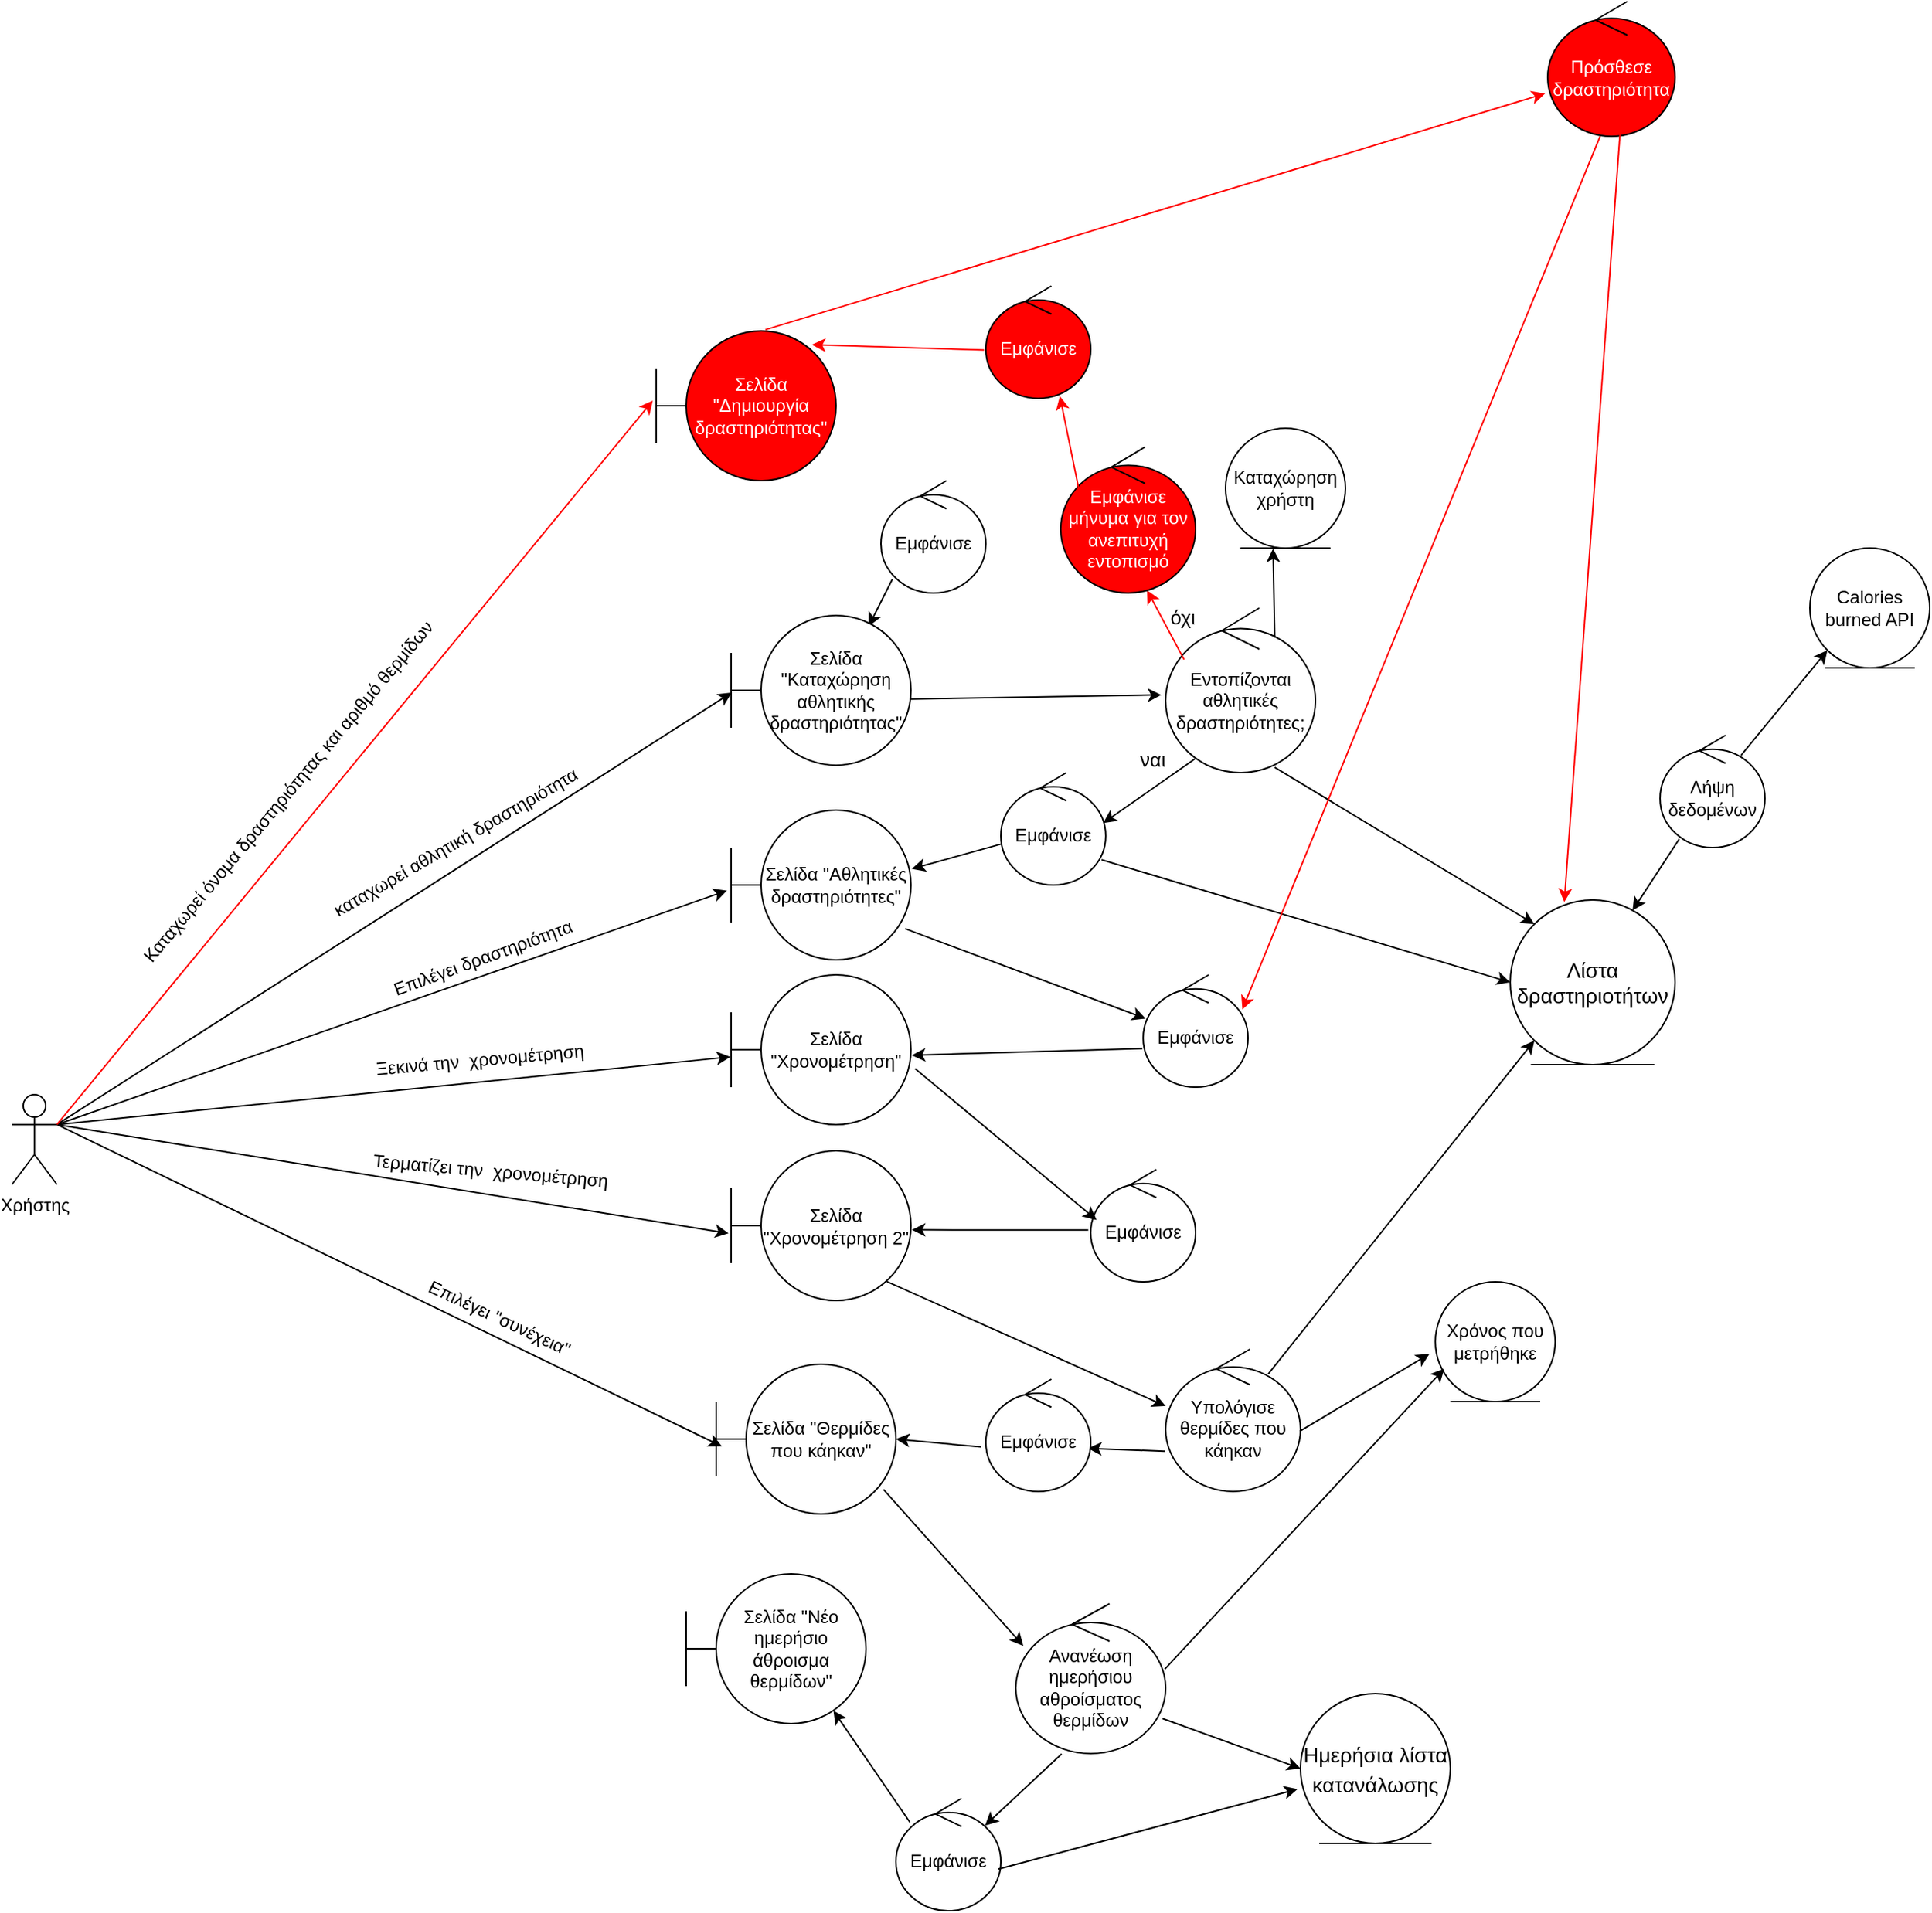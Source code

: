 <mxfile version="21.3.2">
  <diagram name="Σελίδα-1" id="WVEBd1sjFHavCeA0LY7U">
    <mxGraphModel dx="1687" dy="916" grid="1" gridSize="10" guides="1" tooltips="1" connect="1" arrows="1" fold="1" page="1" pageScale="1" pageWidth="1169" pageHeight="1654" math="0" shadow="0">
      <root>
        <mxCell id="0" />
        <mxCell id="1" parent="0" />
        <mxCell id="0PJVexgfUQqbQcvrqmtI-3" value="" style="edgeStyle=none;rounded=0;orthogonalLoop=1;jettySize=auto;html=1;entryX=0.003;entryY=0.515;entryDx=0;entryDy=0;entryPerimeter=0;exitX=1;exitY=0.333;exitDx=0;exitDy=0;exitPerimeter=0;" parent="1" source="0PJVexgfUQqbQcvrqmtI-11" target="03VLzebZlxG2TE9U5CC9-4" edge="1">
          <mxGeometry relative="1" as="geometry">
            <mxPoint x="1212" y="651.23" as="sourcePoint" />
            <mxPoint x="662" y="570" as="targetPoint" />
          </mxGeometry>
        </mxCell>
        <mxCell id="0PJVexgfUQqbQcvrqmtI-11" value="Χρήστης" style="shape=umlActor;verticalLabelPosition=bottom;verticalAlign=top;html=1;outlineConnect=0;" parent="1" vertex="1">
          <mxGeometry x="230" y="850" width="30" height="60" as="geometry" />
        </mxCell>
        <mxCell id="03VLzebZlxG2TE9U5CC9-1" value="Εμφάνισε" style="ellipse;shape=umlControl;whiteSpace=wrap;html=1;strokeColor=#000000;" vertex="1" parent="1">
          <mxGeometry x="810" y="440" width="70" height="75" as="geometry" />
        </mxCell>
        <mxCell id="03VLzebZlxG2TE9U5CC9-3" value="" style="edgeStyle=none;rounded=0;orthogonalLoop=1;jettySize=auto;html=1;exitX=0.108;exitY=0.878;exitDx=0;exitDy=0;exitPerimeter=0;entryX=0.765;entryY=0.072;entryDx=0;entryDy=0;entryPerimeter=0;" edge="1" parent="1" source="03VLzebZlxG2TE9U5CC9-1" target="03VLzebZlxG2TE9U5CC9-4">
          <mxGeometry relative="1" as="geometry">
            <mxPoint x="594" y="510" as="sourcePoint" />
            <mxPoint x="760" y="470" as="targetPoint" />
          </mxGeometry>
        </mxCell>
        <mxCell id="03VLzebZlxG2TE9U5CC9-4" value="&lt;font&gt;Σελίδα &quot;Καταχώρηση αθλητικής δραστηριότητας&quot;&lt;/font&gt;" style="shape=umlBoundary;whiteSpace=wrap;html=1;strokeColor=#000000;fontColor=#000000;" vertex="1" parent="1">
          <mxGeometry x="710" y="530" width="120" height="100" as="geometry" />
        </mxCell>
        <mxCell id="03VLzebZlxG2TE9U5CC9-7" value="καταχωρεί αθλητική δραστηριότητα" style="edgeLabel;html=1;align=center;verticalAlign=middle;resizable=0;points=[];fontSize=12;rotation=-30;" vertex="1" connectable="0" parent="1">
          <mxGeometry x="530.001" y="672.499" as="geometry">
            <mxPoint x="-9" y="6" as="offset" />
          </mxGeometry>
        </mxCell>
        <mxCell id="03VLzebZlxG2TE9U5CC9-8" value="" style="edgeStyle=none;rounded=0;orthogonalLoop=1;jettySize=auto;html=1;exitX=0.995;exitY=0.559;exitDx=0;exitDy=0;exitPerimeter=0;entryX=-0.028;entryY=0.528;entryDx=0;entryDy=0;entryPerimeter=0;" edge="1" parent="1" source="03VLzebZlxG2TE9U5CC9-4" target="03VLzebZlxG2TE9U5CC9-9">
          <mxGeometry relative="1" as="geometry">
            <mxPoint x="788" y="315" as="sourcePoint" />
            <mxPoint x="990" y="586" as="targetPoint" />
          </mxGeometry>
        </mxCell>
        <mxCell id="03VLzebZlxG2TE9U5CC9-9" value="Εντοπίζονται αθλητικές δραστηριότητες;" style="ellipse;shape=umlControl;whiteSpace=wrap;html=1;strokeColor=#000000;" vertex="1" parent="1">
          <mxGeometry x="1000" y="525" width="100" height="110" as="geometry" />
        </mxCell>
        <mxCell id="03VLzebZlxG2TE9U5CC9-10" value="" style="edgeStyle=none;rounded=0;orthogonalLoop=1;jettySize=auto;html=1;exitX=0.728;exitY=0.968;exitDx=0;exitDy=0;exitPerimeter=0;entryX=0;entryY=0;entryDx=0;entryDy=0;" edge="1" parent="1" source="03VLzebZlxG2TE9U5CC9-9" target="03VLzebZlxG2TE9U5CC9-75">
          <mxGeometry relative="1" as="geometry">
            <mxPoint x="900" y="393" as="sourcePoint" />
            <mxPoint x="1230" y="730" as="targetPoint" />
          </mxGeometry>
        </mxCell>
        <mxCell id="03VLzebZlxG2TE9U5CC9-11" value="Calories burned API" style="ellipse;shape=umlEntity;whiteSpace=wrap;html=1;" vertex="1" parent="1">
          <mxGeometry x="1430" y="485" width="80" height="80" as="geometry" />
        </mxCell>
        <mxCell id="03VLzebZlxG2TE9U5CC9-12" value="" style="edgeStyle=none;rounded=0;orthogonalLoop=1;jettySize=auto;html=1;exitX=0.728;exitY=0.18;exitDx=0;exitDy=0;exitPerimeter=0;entryX=0.396;entryY=1.004;entryDx=0;entryDy=0;entryPerimeter=0;" edge="1" parent="1" source="03VLzebZlxG2TE9U5CC9-9" target="03VLzebZlxG2TE9U5CC9-13">
          <mxGeometry relative="1" as="geometry">
            <mxPoint x="1035" y="553" as="sourcePoint" />
            <mxPoint x="1110" y="450" as="targetPoint" />
          </mxGeometry>
        </mxCell>
        <mxCell id="03VLzebZlxG2TE9U5CC9-13" value="Καταχώρηση χρήστη" style="ellipse;shape=umlEntity;whiteSpace=wrap;html=1;" vertex="1" parent="1">
          <mxGeometry x="1040" y="405" width="80" height="80" as="geometry" />
        </mxCell>
        <mxCell id="03VLzebZlxG2TE9U5CC9-14" value="" style="edgeStyle=none;rounded=0;orthogonalLoop=1;jettySize=auto;html=1;exitX=0.194;exitY=0.917;exitDx=0;exitDy=0;exitPerimeter=0;entryX=0.976;entryY=0.449;entryDx=0;entryDy=0;entryPerimeter=0;" edge="1" parent="1" source="03VLzebZlxG2TE9U5CC9-9" target="03VLzebZlxG2TE9U5CC9-16">
          <mxGeometry relative="1" as="geometry">
            <mxPoint x="1104" y="575" as="sourcePoint" />
            <mxPoint x="960" y="680" as="targetPoint" />
          </mxGeometry>
        </mxCell>
        <mxCell id="03VLzebZlxG2TE9U5CC9-15" value="ναι&lt;br style=&quot;font-size: 13px;&quot;&gt;" style="edgeLabel;html=1;align=center;verticalAlign=middle;resizable=0;points=[];fontSize=13;" vertex="1" connectable="0" parent="1">
          <mxGeometry x="1000.001" y="619.999" as="geometry">
            <mxPoint x="-9" y="6" as="offset" />
          </mxGeometry>
        </mxCell>
        <mxCell id="03VLzebZlxG2TE9U5CC9-16" value="Εμφάνισε" style="ellipse;shape=umlControl;whiteSpace=wrap;html=1;strokeColor=#000000;" vertex="1" parent="1">
          <mxGeometry x="890" y="635" width="70" height="75" as="geometry" />
        </mxCell>
        <mxCell id="03VLzebZlxG2TE9U5CC9-17" value="&lt;font&gt;Σελίδα &quot;Αθλητικές δραστηριότητες&quot;&lt;/font&gt;" style="shape=umlBoundary;whiteSpace=wrap;html=1;strokeColor=#000000;fontColor=#000000;" vertex="1" parent="1">
          <mxGeometry x="710" y="660" width="120" height="100" as="geometry" />
        </mxCell>
        <mxCell id="03VLzebZlxG2TE9U5CC9-18" value="" style="edgeStyle=none;rounded=0;orthogonalLoop=1;jettySize=auto;html=1;exitX=0.008;exitY=0.634;exitDx=0;exitDy=0;exitPerimeter=0;entryX=1.005;entryY=0.392;entryDx=0;entryDy=0;entryPerimeter=0;" edge="1" parent="1" source="03VLzebZlxG2TE9U5CC9-16" target="03VLzebZlxG2TE9U5CC9-17">
          <mxGeometry relative="1" as="geometry">
            <mxPoint x="870" y="730" as="sourcePoint" />
            <mxPoint x="834" y="712" as="targetPoint" />
          </mxGeometry>
        </mxCell>
        <mxCell id="03VLzebZlxG2TE9U5CC9-19" value="" style="edgeStyle=none;rounded=0;orthogonalLoop=1;jettySize=auto;html=1;exitX=0.96;exitY=0.775;exitDx=0;exitDy=0;exitPerimeter=0;entryX=0;entryY=0.5;entryDx=0;entryDy=0;" edge="1" parent="1" source="03VLzebZlxG2TE9U5CC9-16" target="03VLzebZlxG2TE9U5CC9-75">
          <mxGeometry relative="1" as="geometry">
            <mxPoint x="913" y="698" as="sourcePoint" />
            <mxPoint x="1210" y="760" as="targetPoint" />
          </mxGeometry>
        </mxCell>
        <mxCell id="03VLzebZlxG2TE9U5CC9-20" value="" style="edgeStyle=none;rounded=0;orthogonalLoop=1;jettySize=auto;html=1;entryX=-0.023;entryY=0.537;entryDx=0;entryDy=0;entryPerimeter=0;exitX=1;exitY=0.333;exitDx=0;exitDy=0;exitPerimeter=0;" edge="1" parent="1" source="0PJVexgfUQqbQcvrqmtI-11" target="03VLzebZlxG2TE9U5CC9-17">
          <mxGeometry relative="1" as="geometry">
            <mxPoint x="500" y="590" as="sourcePoint" />
            <mxPoint x="720" y="592" as="targetPoint" />
          </mxGeometry>
        </mxCell>
        <mxCell id="03VLzebZlxG2TE9U5CC9-21" value="Επιλέγει δραστηριότητα" style="edgeLabel;html=1;align=center;verticalAlign=middle;resizable=0;points=[];fontSize=12;rotation=-20;" vertex="1" connectable="0" parent="1">
          <mxGeometry x="550.001" y="749.999" as="geometry">
            <mxPoint x="-9" y="6" as="offset" />
          </mxGeometry>
        </mxCell>
        <mxCell id="03VLzebZlxG2TE9U5CC9-22" value="" style="edgeStyle=none;rounded=0;orthogonalLoop=1;jettySize=auto;html=1;exitX=0.968;exitY=0.792;exitDx=0;exitDy=0;exitPerimeter=0;entryX=0.024;entryY=0.39;entryDx=0;entryDy=0;entryPerimeter=0;" edge="1" parent="1" source="03VLzebZlxG2TE9U5CC9-17" target="03VLzebZlxG2TE9U5CC9-23">
          <mxGeometry relative="1" as="geometry">
            <mxPoint x="741" y="820" as="sourcePoint" />
            <mxPoint x="900" y="800" as="targetPoint" />
          </mxGeometry>
        </mxCell>
        <mxCell id="03VLzebZlxG2TE9U5CC9-23" value="Εμφάνισε" style="ellipse;shape=umlControl;whiteSpace=wrap;html=1;strokeColor=#000000;" vertex="1" parent="1">
          <mxGeometry x="985" y="770" width="70" height="75" as="geometry" />
        </mxCell>
        <mxCell id="03VLzebZlxG2TE9U5CC9-25" value="" style="edgeStyle=none;rounded=0;orthogonalLoop=1;jettySize=auto;html=1;exitX=-0.008;exitY=0.656;exitDx=0;exitDy=0;exitPerimeter=0;entryX=1.005;entryY=0.537;entryDx=0;entryDy=0;entryPerimeter=0;" edge="1" parent="1" source="03VLzebZlxG2TE9U5CC9-23" target="03VLzebZlxG2TE9U5CC9-26">
          <mxGeometry relative="1" as="geometry">
            <mxPoint x="836" y="749" as="sourcePoint" />
            <mxPoint x="840" y="820" as="targetPoint" />
          </mxGeometry>
        </mxCell>
        <mxCell id="03VLzebZlxG2TE9U5CC9-26" value="&lt;font&gt;Σελίδα &quot;Χρονομέτρηση&quot;&lt;/font&gt;" style="shape=umlBoundary;whiteSpace=wrap;html=1;strokeColor=#000000;fontColor=#000000;" vertex="1" parent="1">
          <mxGeometry x="710" y="770" width="120" height="100" as="geometry" />
        </mxCell>
        <mxCell id="03VLzebZlxG2TE9U5CC9-28" value="" style="edgeStyle=none;rounded=0;orthogonalLoop=1;jettySize=auto;html=1;entryX=-0.005;entryY=0.548;entryDx=0;entryDy=0;entryPerimeter=0;exitX=1;exitY=0.333;exitDx=0;exitDy=0;exitPerimeter=0;" edge="1" parent="1" source="0PJVexgfUQqbQcvrqmtI-11" target="03VLzebZlxG2TE9U5CC9-26">
          <mxGeometry relative="1" as="geometry">
            <mxPoint x="490" y="570" as="sourcePoint" />
            <mxPoint x="717" y="724" as="targetPoint" />
          </mxGeometry>
        </mxCell>
        <mxCell id="03VLzebZlxG2TE9U5CC9-29" value="Ξεκινά την&amp;nbsp; χρονομέτρηση" style="edgeLabel;html=1;align=center;verticalAlign=middle;resizable=0;points=[];fontSize=12;rotation=-5;" vertex="1" connectable="0" parent="1">
          <mxGeometry x="550.001" y="819.999" as="geometry">
            <mxPoint x="-9" y="6" as="offset" />
          </mxGeometry>
        </mxCell>
        <mxCell id="03VLzebZlxG2TE9U5CC9-30" value="Εμφάνισε" style="ellipse;shape=umlControl;whiteSpace=wrap;html=1;strokeColor=#000000;" vertex="1" parent="1">
          <mxGeometry x="950" y="900" width="70" height="75" as="geometry" />
        </mxCell>
        <mxCell id="03VLzebZlxG2TE9U5CC9-33" value="" style="edgeStyle=none;rounded=0;orthogonalLoop=1;jettySize=auto;html=1;exitX=1.023;exitY=0.626;exitDx=0;exitDy=0;exitPerimeter=0;entryX=0.056;entryY=0.449;entryDx=0;entryDy=0;entryPerimeter=0;" edge="1" parent="1" source="03VLzebZlxG2TE9U5CC9-26" target="03VLzebZlxG2TE9U5CC9-30">
          <mxGeometry relative="1" as="geometry">
            <mxPoint x="836" y="749" as="sourcePoint" />
            <mxPoint x="962" y="799" as="targetPoint" />
          </mxGeometry>
        </mxCell>
        <mxCell id="03VLzebZlxG2TE9U5CC9-34" value="" style="edgeStyle=none;rounded=0;orthogonalLoop=1;jettySize=auto;html=1;exitX=-0.024;exitY=0.538;exitDx=0;exitDy=0;exitPerimeter=0;entryX=1.005;entryY=0.528;entryDx=0;entryDy=0;entryPerimeter=0;" edge="1" parent="1" source="03VLzebZlxG2TE9U5CC9-30" target="03VLzebZlxG2TE9U5CC9-35">
          <mxGeometry relative="1" as="geometry">
            <mxPoint x="810" y="940" as="sourcePoint" />
            <mxPoint x="830" y="930" as="targetPoint" />
          </mxGeometry>
        </mxCell>
        <mxCell id="03VLzebZlxG2TE9U5CC9-35" value="&lt;font&gt;Σελίδα &quot;Χρονομέτρηση 2&quot;&lt;/font&gt;" style="shape=umlBoundary;whiteSpace=wrap;html=1;strokeColor=#000000;fontColor=#000000;" vertex="1" parent="1">
          <mxGeometry x="710" y="887.5" width="120" height="100" as="geometry" />
        </mxCell>
        <mxCell id="03VLzebZlxG2TE9U5CC9-36" value="" style="edgeStyle=none;rounded=0;orthogonalLoop=1;jettySize=auto;html=1;entryX=-0.014;entryY=0.551;entryDx=0;entryDy=0;entryPerimeter=0;exitX=1;exitY=0.333;exitDx=0;exitDy=0;exitPerimeter=0;" edge="1" parent="1" source="0PJVexgfUQqbQcvrqmtI-11" target="03VLzebZlxG2TE9U5CC9-35">
          <mxGeometry relative="1" as="geometry">
            <mxPoint x="460" y="670" as="sourcePoint" />
            <mxPoint x="679" y="925" as="targetPoint" />
          </mxGeometry>
        </mxCell>
        <mxCell id="03VLzebZlxG2TE9U5CC9-37" value="Τερματίζει την&amp;nbsp; χρονομέτρηση" style="edgeLabel;html=1;align=center;verticalAlign=middle;resizable=0;points=[];fontSize=12;rotation=5;" vertex="1" connectable="0" parent="1">
          <mxGeometry x="560.001" y="887.499" as="geometry">
            <mxPoint x="-10.414" y="14.485" as="offset" />
          </mxGeometry>
        </mxCell>
        <mxCell id="03VLzebZlxG2TE9U5CC9-38" value="Υπολόγισε θερμίδες που κάηκαν" style="ellipse;shape=umlControl;whiteSpace=wrap;html=1;strokeColor=#000000;" vertex="1" parent="1">
          <mxGeometry x="1000" y="1020" width="90" height="95" as="geometry" />
        </mxCell>
        <mxCell id="03VLzebZlxG2TE9U5CC9-39" value="" style="edgeStyle=none;rounded=0;orthogonalLoop=1;jettySize=auto;html=1;exitX=0.866;exitY=0.873;exitDx=0;exitDy=0;exitPerimeter=0;entryX=0;entryY=0.4;entryDx=0;entryDy=0;entryPerimeter=0;" edge="1" parent="1" source="03VLzebZlxG2TE9U5CC9-35" target="03VLzebZlxG2TE9U5CC9-38">
          <mxGeometry relative="1" as="geometry">
            <mxPoint x="958" y="950" as="sourcePoint" />
            <mxPoint x="841" y="950" as="targetPoint" />
          </mxGeometry>
        </mxCell>
        <mxCell id="03VLzebZlxG2TE9U5CC9-40" value="" style="edgeStyle=none;rounded=0;orthogonalLoop=1;jettySize=auto;html=1;exitX=0.761;exitY=0.174;exitDx=0;exitDy=0;exitPerimeter=0;entryX=0;entryY=1;entryDx=0;entryDy=0;" edge="1" parent="1" source="03VLzebZlxG2TE9U5CC9-38" target="03VLzebZlxG2TE9U5CC9-75">
          <mxGeometry relative="1" as="geometry">
            <mxPoint x="967" y="703" as="sourcePoint" />
            <mxPoint x="1250" y="830" as="targetPoint" />
          </mxGeometry>
        </mxCell>
        <mxCell id="03VLzebZlxG2TE9U5CC9-41" value="" style="edgeStyle=none;rounded=0;orthogonalLoop=1;jettySize=auto;html=1;exitX=0.994;exitY=0.577;exitDx=0;exitDy=0;exitPerimeter=0;entryX=-0.049;entryY=0.602;entryDx=0;entryDy=0;entryPerimeter=0;" edge="1" parent="1" source="03VLzebZlxG2TE9U5CC9-38" target="03VLzebZlxG2TE9U5CC9-42">
          <mxGeometry relative="1" as="geometry">
            <mxPoint x="1038" y="1054" as="sourcePoint" />
            <mxPoint x="1130" y="1050" as="targetPoint" />
          </mxGeometry>
        </mxCell>
        <mxCell id="03VLzebZlxG2TE9U5CC9-42" value="Χρόνος που μετρήθηκε" style="ellipse;shape=umlEntity;whiteSpace=wrap;html=1;" vertex="1" parent="1">
          <mxGeometry x="1180" y="975" width="80" height="80" as="geometry" />
        </mxCell>
        <mxCell id="03VLzebZlxG2TE9U5CC9-43" value="" style="edgeStyle=none;rounded=0;orthogonalLoop=1;jettySize=auto;html=1;exitX=-0.006;exitY=0.717;exitDx=0;exitDy=0;exitPerimeter=0;entryX=0.975;entryY=0.616;entryDx=0;entryDy=0;entryPerimeter=0;" edge="1" parent="1" source="03VLzebZlxG2TE9U5CC9-38" target="03VLzebZlxG2TE9U5CC9-44">
          <mxGeometry relative="1" as="geometry">
            <mxPoint x="958" y="950" as="sourcePoint" />
            <mxPoint x="800" y="1088" as="targetPoint" />
          </mxGeometry>
        </mxCell>
        <mxCell id="03VLzebZlxG2TE9U5CC9-44" value="Εμφάνισε" style="ellipse;shape=umlControl;whiteSpace=wrap;html=1;strokeColor=#000000;" vertex="1" parent="1">
          <mxGeometry x="880" y="1040" width="70" height="75" as="geometry" />
        </mxCell>
        <mxCell id="03VLzebZlxG2TE9U5CC9-45" value="&lt;font&gt;Σελίδα &quot;Θερμίδες που κάηκαν&quot;&lt;/font&gt;" style="shape=umlBoundary;whiteSpace=wrap;html=1;strokeColor=#000000;fontColor=#000000;" vertex="1" parent="1">
          <mxGeometry x="700" y="1030" width="120" height="100" as="geometry" />
        </mxCell>
        <mxCell id="03VLzebZlxG2TE9U5CC9-46" value="" style="edgeStyle=none;rounded=0;orthogonalLoop=1;jettySize=auto;html=1;exitX=-0.043;exitY=0.604;exitDx=0;exitDy=0;exitPerimeter=0;" edge="1" parent="1" source="03VLzebZlxG2TE9U5CC9-44">
          <mxGeometry relative="1" as="geometry">
            <mxPoint x="1009" y="1098" as="sourcePoint" />
            <mxPoint x="820" y="1080" as="targetPoint" />
          </mxGeometry>
        </mxCell>
        <mxCell id="03VLzebZlxG2TE9U5CC9-47" value="" style="edgeStyle=none;rounded=0;orthogonalLoop=1;jettySize=auto;html=1;entryX=0.032;entryY=0.549;entryDx=0;entryDy=0;entryPerimeter=0;exitX=1;exitY=0.333;exitDx=0;exitDy=0;exitPerimeter=0;" edge="1" parent="1" source="0PJVexgfUQqbQcvrqmtI-11" target="03VLzebZlxG2TE9U5CC9-45">
          <mxGeometry relative="1" as="geometry">
            <mxPoint x="350" y="670" as="sourcePoint" />
            <mxPoint x="648" y="988" as="targetPoint" />
          </mxGeometry>
        </mxCell>
        <mxCell id="03VLzebZlxG2TE9U5CC9-48" value="Επιλέγει &quot;συνέχεια&quot;" style="edgeLabel;html=1;align=center;verticalAlign=middle;resizable=0;points=[];fontSize=12;rotation=25;" vertex="1" connectable="0" parent="1">
          <mxGeometry x="570.001" y="989.999" as="geometry">
            <mxPoint x="-10.414" y="14.485" as="offset" />
          </mxGeometry>
        </mxCell>
        <mxCell id="03VLzebZlxG2TE9U5CC9-49" value="" style="edgeStyle=none;rounded=0;orthogonalLoop=1;jettySize=auto;html=1;exitX=0.931;exitY=0.837;exitDx=0;exitDy=0;exitPerimeter=0;entryX=0.05;entryY=0.281;entryDx=0;entryDy=0;entryPerimeter=0;" edge="1" parent="1" source="03VLzebZlxG2TE9U5CC9-45" target="03VLzebZlxG2TE9U5CC9-51">
          <mxGeometry relative="1" as="geometry">
            <mxPoint x="887" y="1095" as="sourcePoint" />
            <mxPoint x="879.44" y="1192.55" as="targetPoint" />
          </mxGeometry>
        </mxCell>
        <mxCell id="03VLzebZlxG2TE9U5CC9-51" value="Ανανέωση ημερήσιου αθροίσματος θερμίδων" style="ellipse;shape=umlControl;whiteSpace=wrap;html=1;strokeColor=#000000;" vertex="1" parent="1">
          <mxGeometry x="900" y="1190" width="100" height="100" as="geometry" />
        </mxCell>
        <mxCell id="03VLzebZlxG2TE9U5CC9-52" value="&lt;font style=&quot;font-size: 14px;&quot;&gt;Ημερήσια λίστα κατανάλωσης&lt;/font&gt;" style="ellipse;shape=umlEntity;whiteSpace=wrap;html=1;fontSize=16;strokeColor=#000000;fontColor=#000000;" vertex="1" parent="1">
          <mxGeometry x="1090" y="1250" width="100" height="100" as="geometry" />
        </mxCell>
        <mxCell id="03VLzebZlxG2TE9U5CC9-53" value="" style="edgeStyle=none;rounded=0;orthogonalLoop=1;jettySize=auto;html=1;exitX=0.994;exitY=0.437;exitDx=0;exitDy=0;exitPerimeter=0;entryX=-0.049;entryY=0.602;entryDx=0;entryDy=0;entryPerimeter=0;" edge="1" parent="1" source="03VLzebZlxG2TE9U5CC9-51">
          <mxGeometry relative="1" as="geometry">
            <mxPoint x="1099" y="1085" as="sourcePoint" />
            <mxPoint x="1186" y="1033" as="targetPoint" />
          </mxGeometry>
        </mxCell>
        <mxCell id="03VLzebZlxG2TE9U5CC9-54" value="" style="edgeStyle=none;rounded=0;orthogonalLoop=1;jettySize=auto;html=1;exitX=0.979;exitY=0.766;exitDx=0;exitDy=0;exitPerimeter=0;entryX=0;entryY=0.5;entryDx=0;entryDy=0;" edge="1" parent="1" source="03VLzebZlxG2TE9U5CC9-51" target="03VLzebZlxG2TE9U5CC9-52">
          <mxGeometry relative="1" as="geometry">
            <mxPoint x="1014" y="1259" as="sourcePoint" />
            <mxPoint x="1196" y="1043" as="targetPoint" />
          </mxGeometry>
        </mxCell>
        <mxCell id="03VLzebZlxG2TE9U5CC9-55" value="" style="edgeStyle=none;rounded=0;orthogonalLoop=1;jettySize=auto;html=1;exitX=0.306;exitY=1.003;exitDx=0;exitDy=0;exitPerimeter=0;entryX=0.849;entryY=0.242;entryDx=0;entryDy=0;entryPerimeter=0;" edge="1" parent="1" source="03VLzebZlxG2TE9U5CC9-51" target="03VLzebZlxG2TE9U5CC9-56">
          <mxGeometry relative="1" as="geometry">
            <mxPoint x="1009" y="1244" as="sourcePoint" />
            <mxPoint x="840" y="1410" as="targetPoint" />
          </mxGeometry>
        </mxCell>
        <mxCell id="03VLzebZlxG2TE9U5CC9-56" value="Εμφάνισε" style="ellipse;shape=umlControl;whiteSpace=wrap;html=1;strokeColor=#000000;" vertex="1" parent="1">
          <mxGeometry x="820" y="1320" width="70" height="75" as="geometry" />
        </mxCell>
        <mxCell id="03VLzebZlxG2TE9U5CC9-57" value="&lt;font&gt;Σελίδα &quot;Νέο ημερήσιο άθροισμα θερμίδων&quot;&lt;/font&gt;" style="shape=umlBoundary;whiteSpace=wrap;html=1;strokeColor=#000000;fontColor=#000000;" vertex="1" parent="1">
          <mxGeometry x="680" y="1170" width="120" height="100" as="geometry" />
        </mxCell>
        <mxCell id="03VLzebZlxG2TE9U5CC9-59" value="" style="edgeStyle=none;rounded=0;orthogonalLoop=1;jettySize=auto;html=1;exitX=0.133;exitY=0.212;exitDx=0;exitDy=0;exitPerimeter=0;entryX=0.819;entryY=0.914;entryDx=0;entryDy=0;entryPerimeter=0;" edge="1" parent="1" source="03VLzebZlxG2TE9U5CC9-56" target="03VLzebZlxG2TE9U5CC9-57">
          <mxGeometry relative="1" as="geometry">
            <mxPoint x="941" y="1300" as="sourcePoint" />
            <mxPoint x="889" y="1348" as="targetPoint" />
          </mxGeometry>
        </mxCell>
        <mxCell id="03VLzebZlxG2TE9U5CC9-60" value="" style="edgeStyle=none;rounded=0;orthogonalLoop=1;jettySize=auto;html=1;exitX=0.973;exitY=0.63;exitDx=0;exitDy=0;exitPerimeter=0;entryX=-0.019;entryY=0.637;entryDx=0;entryDy=0;entryPerimeter=0;" edge="1" parent="1" source="03VLzebZlxG2TE9U5CC9-56" target="03VLzebZlxG2TE9U5CC9-52">
          <mxGeometry relative="1" as="geometry">
            <mxPoint x="1013" y="1253" as="sourcePoint" />
            <mxPoint x="1100" y="1310" as="targetPoint" />
          </mxGeometry>
        </mxCell>
        <mxCell id="03VLzebZlxG2TE9U5CC9-61" value="όχι" style="edgeLabel;html=1;align=center;verticalAlign=middle;resizable=0;points=[];fontSize=13;" vertex="1" connectable="0" parent="1">
          <mxGeometry x="1020.001" y="524.999" as="geometry">
            <mxPoint x="-9" y="6" as="offset" />
          </mxGeometry>
        </mxCell>
        <mxCell id="03VLzebZlxG2TE9U5CC9-62" value="" style="edgeStyle=none;rounded=0;orthogonalLoop=1;jettySize=auto;html=1;exitX=0.123;exitY=0.313;exitDx=0;exitDy=0;exitPerimeter=0;entryX=0.64;entryY=0.981;entryDx=0;entryDy=0;entryPerimeter=0;strokeColor=#FF0000;" edge="1" parent="1" source="03VLzebZlxG2TE9U5CC9-9" target="03VLzebZlxG2TE9U5CC9-63">
          <mxGeometry relative="1" as="geometry">
            <mxPoint x="1083" y="641" as="sourcePoint" />
            <mxPoint x="730" y="260" as="targetPoint" />
          </mxGeometry>
        </mxCell>
        <mxCell id="03VLzebZlxG2TE9U5CC9-63" value="Εμφάνισε μήνυμα για τον ανεπιτυχή εντοπισμό&lt;br&gt;" style="ellipse;shape=umlControl;whiteSpace=wrap;html=1;strokeColor=#000000;fontColor=#FFFFFF;fillColor=#FF0000;" vertex="1" parent="1">
          <mxGeometry x="930" y="417.5" width="90" height="97.5" as="geometry" />
        </mxCell>
        <mxCell id="03VLzebZlxG2TE9U5CC9-65" value="" style="edgeStyle=none;rounded=0;orthogonalLoop=1;jettySize=auto;html=1;exitX=0.132;exitY=0.28;exitDx=0;exitDy=0;exitPerimeter=0;entryX=0.706;entryY=0.982;entryDx=0;entryDy=0;entryPerimeter=0;strokeColor=#FF0000;" edge="1" parent="1" source="03VLzebZlxG2TE9U5CC9-63" target="03VLzebZlxG2TE9U5CC9-66">
          <mxGeometry relative="1" as="geometry">
            <mxPoint x="798" y="485" as="sourcePoint" />
            <mxPoint x="890" y="320" as="targetPoint" />
            <Array as="points" />
          </mxGeometry>
        </mxCell>
        <mxCell id="03VLzebZlxG2TE9U5CC9-66" value="Εμφάνισε" style="ellipse;shape=umlControl;whiteSpace=wrap;html=1;strokeColor=#000000;fillColor=#FF0000;fontColor=#FFFFFF;" vertex="1" parent="1">
          <mxGeometry x="880" y="310" width="70" height="75" as="geometry" />
        </mxCell>
        <mxCell id="03VLzebZlxG2TE9U5CC9-71" value="" style="edgeStyle=none;rounded=0;orthogonalLoop=1;jettySize=auto;html=1;exitX=-0.017;exitY=0.57;exitDx=0;exitDy=0;exitPerimeter=0;strokeColor=#FF0000;entryX=0.866;entryY=0.092;entryDx=0;entryDy=0;entryPerimeter=0;" edge="1" parent="1" source="03VLzebZlxG2TE9U5CC9-66" target="03VLzebZlxG2TE9U5CC9-72">
          <mxGeometry relative="1" as="geometry">
            <mxPoint x="700" y="393" as="sourcePoint" />
            <mxPoint x="720" y="310" as="targetPoint" />
          </mxGeometry>
        </mxCell>
        <mxCell id="03VLzebZlxG2TE9U5CC9-72" value="&lt;font&gt;Σελίδα &quot;Δημιουργία δραστηριότητας&quot;&lt;/font&gt;" style="shape=umlBoundary;whiteSpace=wrap;html=1;strokeColor=#000000;fontColor=#FFFFFF;fillColor=#FF0000;" vertex="1" parent="1">
          <mxGeometry x="660" y="340" width="120" height="100" as="geometry" />
        </mxCell>
        <mxCell id="03VLzebZlxG2TE9U5CC9-73" value="" style="edgeStyle=none;rounded=0;orthogonalLoop=1;jettySize=auto;html=1;entryX=-0.019;entryY=0.465;entryDx=0;entryDy=0;entryPerimeter=0;exitX=1;exitY=0.333;exitDx=0;exitDy=0;exitPerimeter=0;strokeColor=#FF0000;" edge="1" parent="1" source="0PJVexgfUQqbQcvrqmtI-11" target="03VLzebZlxG2TE9U5CC9-72">
          <mxGeometry relative="1" as="geometry">
            <mxPoint x="210" y="593" as="sourcePoint" />
            <mxPoint x="660" y="515" as="targetPoint" />
          </mxGeometry>
        </mxCell>
        <mxCell id="03VLzebZlxG2TE9U5CC9-74" value="Καταχωρεί όνομα δραστηριότητας και αριθμό θερμίδων" style="edgeLabel;html=1;align=center;verticalAlign=middle;resizable=0;points=[];fontSize=12;rotation=-50;" vertex="1" connectable="0" parent="1">
          <mxGeometry x="420.001" y="634.999" as="geometry">
            <mxPoint x="-13.746" y="3.455" as="offset" />
          </mxGeometry>
        </mxCell>
        <mxCell id="03VLzebZlxG2TE9U5CC9-75" value="&lt;font style=&quot;font-size: 14px;&quot;&gt;Λίστα δραστηριοτήτων&lt;/font&gt;" style="ellipse;shape=umlEntity;whiteSpace=wrap;html=1;fontSize=14;strokeColor=#000000;fontColor=#000000;" vertex="1" parent="1">
          <mxGeometry x="1230" y="720" width="110" height="110" as="geometry" />
        </mxCell>
        <mxCell id="03VLzebZlxG2TE9U5CC9-76" value="" style="edgeStyle=none;rounded=0;orthogonalLoop=1;jettySize=auto;html=1;entryX=0;entryY=1;entryDx=0;entryDy=0;exitX=0.772;exitY=0.179;exitDx=0;exitDy=0;exitPerimeter=0;" edge="1" parent="1" source="03VLzebZlxG2TE9U5CC9-77" target="03VLzebZlxG2TE9U5CC9-11">
          <mxGeometry relative="1" as="geometry">
            <mxPoint x="1360" y="680" as="sourcePoint" />
            <mxPoint x="841" y="709" as="targetPoint" />
          </mxGeometry>
        </mxCell>
        <mxCell id="03VLzebZlxG2TE9U5CC9-77" value="Λήψη δεδομένων&lt;br&gt;" style="ellipse;shape=umlControl;whiteSpace=wrap;html=1;strokeColor=#000000;" vertex="1" parent="1">
          <mxGeometry x="1330" y="610" width="70" height="75" as="geometry" />
        </mxCell>
        <mxCell id="03VLzebZlxG2TE9U5CC9-79" value="" style="edgeStyle=none;rounded=0;orthogonalLoop=1;jettySize=auto;html=1;entryX=0.742;entryY=0.064;entryDx=0;entryDy=0;exitX=0.183;exitY=0.923;exitDx=0;exitDy=0;exitPerimeter=0;entryPerimeter=0;" edge="1" parent="1" source="03VLzebZlxG2TE9U5CC9-77" target="03VLzebZlxG2TE9U5CC9-75">
          <mxGeometry relative="1" as="geometry">
            <mxPoint x="1394" y="633" as="sourcePoint" />
            <mxPoint x="1452" y="563" as="targetPoint" />
          </mxGeometry>
        </mxCell>
        <mxCell id="03VLzebZlxG2TE9U5CC9-81" value="" style="edgeStyle=none;rounded=0;orthogonalLoop=1;jettySize=auto;html=1;exitX=0.607;exitY=-0.008;exitDx=0;exitDy=0;exitPerimeter=0;strokeColor=#FF0000;entryX=-0.02;entryY=0.683;entryDx=0;entryDy=0;entryPerimeter=0;" edge="1" parent="1" source="03VLzebZlxG2TE9U5CC9-72" target="03VLzebZlxG2TE9U5CC9-82">
          <mxGeometry relative="1" as="geometry">
            <mxPoint x="725" y="220" as="sourcePoint" />
            <mxPoint x="1170" y="190" as="targetPoint" />
          </mxGeometry>
        </mxCell>
        <mxCell id="03VLzebZlxG2TE9U5CC9-82" value="Πρόσθεσε δραστηριότητα" style="ellipse;shape=umlControl;whiteSpace=wrap;html=1;strokeColor=#000000;fillColor=#FF0000;fontColor=#FFFFFF;" vertex="1" parent="1">
          <mxGeometry x="1255" y="120" width="85" height="90" as="geometry" />
        </mxCell>
        <mxCell id="03VLzebZlxG2TE9U5CC9-84" value="" style="edgeStyle=none;rounded=0;orthogonalLoop=1;jettySize=auto;html=1;exitX=0.568;exitY=0.979;exitDx=0;exitDy=0;exitPerimeter=0;strokeColor=#FF0000;entryX=0.328;entryY=0.013;entryDx=0;entryDy=0;entryPerimeter=0;" edge="1" parent="1" source="03VLzebZlxG2TE9U5CC9-82" target="03VLzebZlxG2TE9U5CC9-75">
          <mxGeometry relative="1" as="geometry">
            <mxPoint x="1140" y="417.5" as="sourcePoint" />
            <mxPoint x="1580" y="262.5" as="targetPoint" />
          </mxGeometry>
        </mxCell>
        <mxCell id="03VLzebZlxG2TE9U5CC9-85" value="" style="edgeStyle=none;rounded=0;orthogonalLoop=1;jettySize=auto;html=1;strokeColor=#FF0000;entryX=0.946;entryY=0.308;entryDx=0;entryDy=0;entryPerimeter=0;" edge="1" parent="1" target="03VLzebZlxG2TE9U5CC9-23">
          <mxGeometry relative="1" as="geometry">
            <mxPoint x="1290" y="210" as="sourcePoint" />
            <mxPoint x="1190" y="734" as="targetPoint" />
          </mxGeometry>
        </mxCell>
      </root>
    </mxGraphModel>
  </diagram>
</mxfile>
